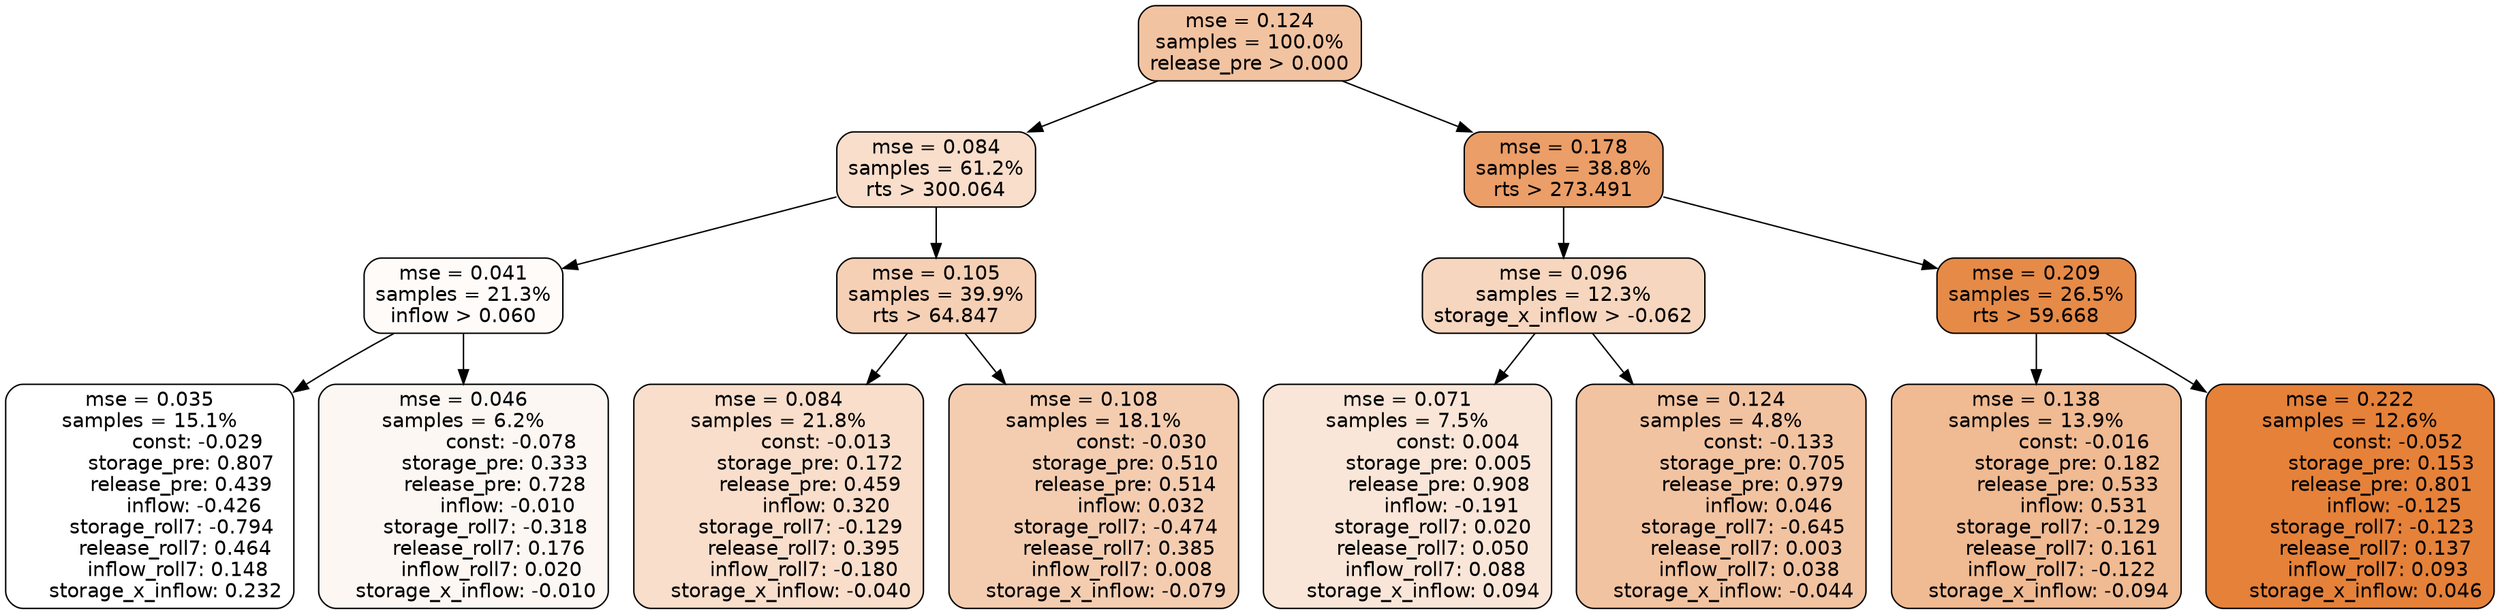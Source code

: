 digraph tree {
node [shape=rectangle, style="filled, rounded", color="black", fontname=helvetica] ;
edge [fontname=helvetica] ;
	"0" [label="mse = 0.124
samples = 100.0%
release_pre > 0.000", fillcolor="#f2c3a1"]
	"1" [label="mse = 0.084
samples = 61.2%
rts > 300.064", fillcolor="#f8decb"]
	"8" [label="mse = 0.178
samples = 38.8%
rts > 273.491", fillcolor="#eb9e67"]
	"5" [label="mse = 0.041
samples = 21.3%
inflow > 0.060", fillcolor="#fefbf9"]
	"2" [label="mse = 0.105
samples = 39.9%
rts > 64.847", fillcolor="#f5d0b5"]
	"12" [label="mse = 0.096
samples = 12.3%
storage_x_inflow > -0.062", fillcolor="#f6d6be"]
	"9" [label="mse = 0.209
samples = 26.5%
rts > 59.668", fillcolor="#e68a47"]
	"6" [label="mse = 0.035
samples = 15.1%
               const: -0.029
          storage_pre: 0.807
          release_pre: 0.439
              inflow: -0.426
       storage_roll7: -0.794
        release_roll7: 0.464
         inflow_roll7: 0.148
     storage_x_inflow: 0.232", fillcolor="#ffffff"]
	"7" [label="mse = 0.046
samples = 6.2%
               const: -0.078
          storage_pre: 0.333
          release_pre: 0.728
              inflow: -0.010
       storage_roll7: -0.318
        release_roll7: 0.176
         inflow_roll7: 0.020
    storage_x_inflow: -0.010", fillcolor="#fdf7f3"]
	"3" [label="mse = 0.084
samples = 21.8%
               const: -0.013
          storage_pre: 0.172
          release_pre: 0.459
               inflow: 0.320
       storage_roll7: -0.129
        release_roll7: 0.395
        inflow_roll7: -0.180
    storage_x_inflow: -0.040", fillcolor="#f8decb"]
	"4" [label="mse = 0.108
samples = 18.1%
               const: -0.030
          storage_pre: 0.510
          release_pre: 0.514
               inflow: 0.032
       storage_roll7: -0.474
        release_roll7: 0.385
         inflow_roll7: 0.008
    storage_x_inflow: -0.079", fillcolor="#f4cdb1"]
	"13" [label="mse = 0.071
samples = 7.5%
                const: 0.004
          storage_pre: 0.005
          release_pre: 0.908
              inflow: -0.191
        storage_roll7: 0.020
        release_roll7: 0.050
         inflow_roll7: 0.088
     storage_x_inflow: 0.094", fillcolor="#f9e6d8"]
	"14" [label="mse = 0.124
samples = 4.8%
               const: -0.133
          storage_pre: 0.705
          release_pre: 0.979
               inflow: 0.046
       storage_roll7: -0.645
        release_roll7: 0.003
         inflow_roll7: 0.038
    storage_x_inflow: -0.044", fillcolor="#f2c3a1"]
	"10" [label="mse = 0.138
samples = 13.9%
               const: -0.016
          storage_pre: 0.182
          release_pre: 0.533
               inflow: 0.531
       storage_roll7: -0.129
        release_roll7: 0.161
        inflow_roll7: -0.122
    storage_x_inflow: -0.094", fillcolor="#f0ba92"]
	"11" [label="mse = 0.222
samples = 12.6%
               const: -0.052
          storage_pre: 0.153
          release_pre: 0.801
              inflow: -0.125
       storage_roll7: -0.123
        release_roll7: 0.137
         inflow_roll7: 0.093
     storage_x_inflow: 0.046", fillcolor="#e58139"]

	"0" -> "1"
	"0" -> "8"
	"1" -> "2"
	"1" -> "5"
	"8" -> "9"
	"8" -> "12"
	"5" -> "6"
	"5" -> "7"
	"2" -> "3"
	"2" -> "4"
	"12" -> "13"
	"12" -> "14"
	"9" -> "10"
	"9" -> "11"
}